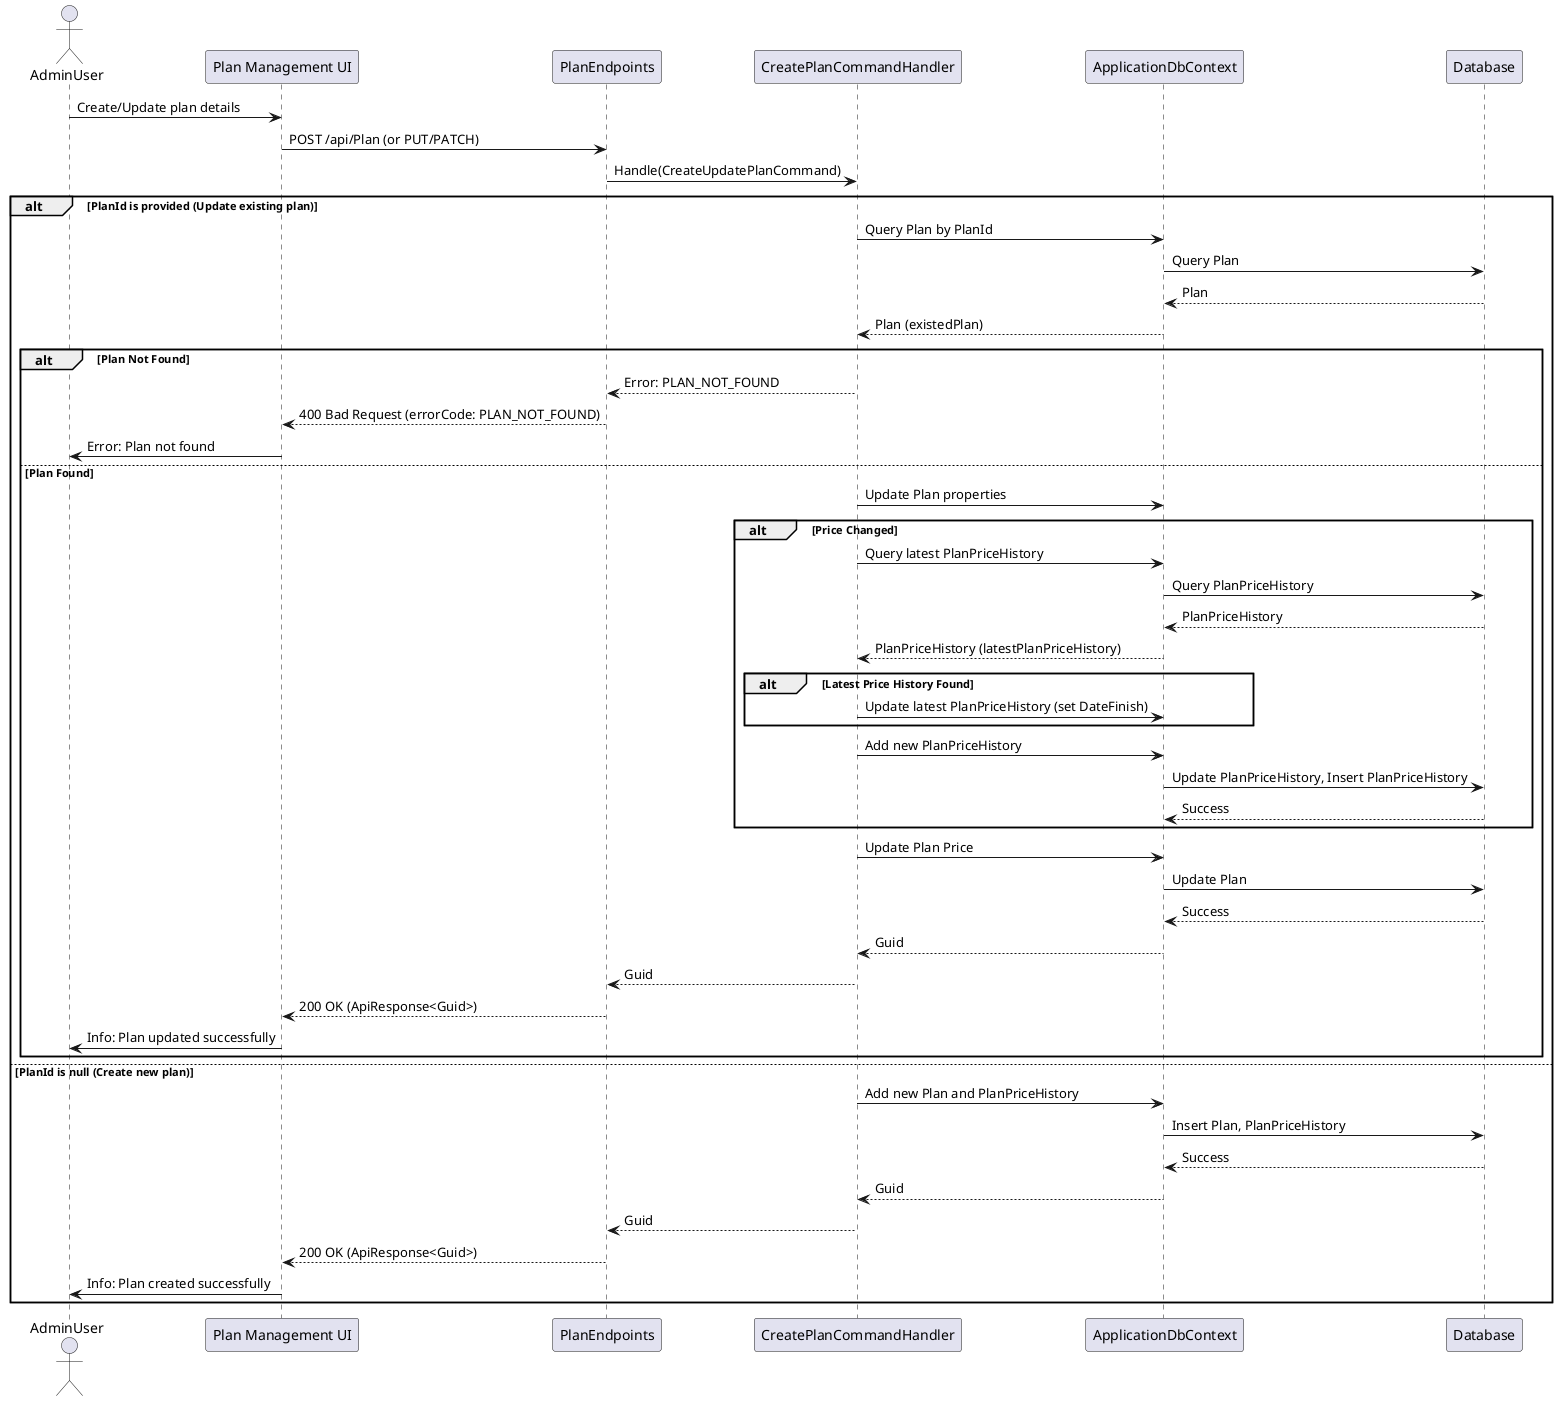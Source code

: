 @startuml
actor AdminUser
participant "Plan Management UI" as UI
participant PlanEndpoints
participant CreatePlanCommandHandler as Handler
participant ApplicationDbContext
participant Database

AdminUser -> UI : Create/Update plan details
UI -> PlanEndpoints : POST /api/Plan (or PUT/PATCH)
PlanEndpoints -> Handler : Handle(CreateUpdatePlanCommand)
alt PlanId is provided (Update existing plan)
    Handler -> ApplicationDbContext : Query Plan by PlanId
    ApplicationDbContext -> Database : Query Plan
    Database --> ApplicationDbContext : Plan
    ApplicationDbContext --> Handler : Plan (existedPlan)
    alt Plan Not Found
        Handler --> PlanEndpoints : Error: PLAN_NOT_FOUND
        PlanEndpoints --> UI : 400 Bad Request (errorCode: PLAN_NOT_FOUND)
        UI -> AdminUser : Error: Plan not found
    else Plan Found
        Handler -> ApplicationDbContext : Update Plan properties
        alt Price Changed
            Handler -> ApplicationDbContext : Query latest PlanPriceHistory
            ApplicationDbContext -> Database : Query PlanPriceHistory
            Database --> ApplicationDbContext : PlanPriceHistory
            ApplicationDbContext --> Handler : PlanPriceHistory (latestPlanPriceHistory)
            alt Latest Price History Found
                Handler -> ApplicationDbContext : Update latest PlanPriceHistory (set DateFinish)
            end
            Handler -> ApplicationDbContext : Add new PlanPriceHistory
            ApplicationDbContext -> Database : Update PlanPriceHistory, Insert PlanPriceHistory
            Database --> ApplicationDbContext : Success
        end
        Handler -> ApplicationDbContext : Update Plan Price
        ApplicationDbContext -> Database : Update Plan
        Database --> ApplicationDbContext : Success
        ApplicationDbContext --> Handler : Guid
        Handler --> PlanEndpoints : Guid
        PlanEndpoints --> UI : 200 OK (ApiResponse<Guid>)
        UI -> AdminUser : Info: Plan updated successfully
    end
else PlanId is null (Create new plan)
    Handler -> ApplicationDbContext : Add new Plan and PlanPriceHistory
    ApplicationDbContext -> Database : Insert Plan, PlanPriceHistory
    Database --> ApplicationDbContext : Success
    ApplicationDbContext --> Handler : Guid
    Handler --> PlanEndpoints : Guid
    PlanEndpoints --> UI : 200 OK (ApiResponse<Guid>)
    UI -> AdminUser : Info: Plan created successfully
end
@enduml